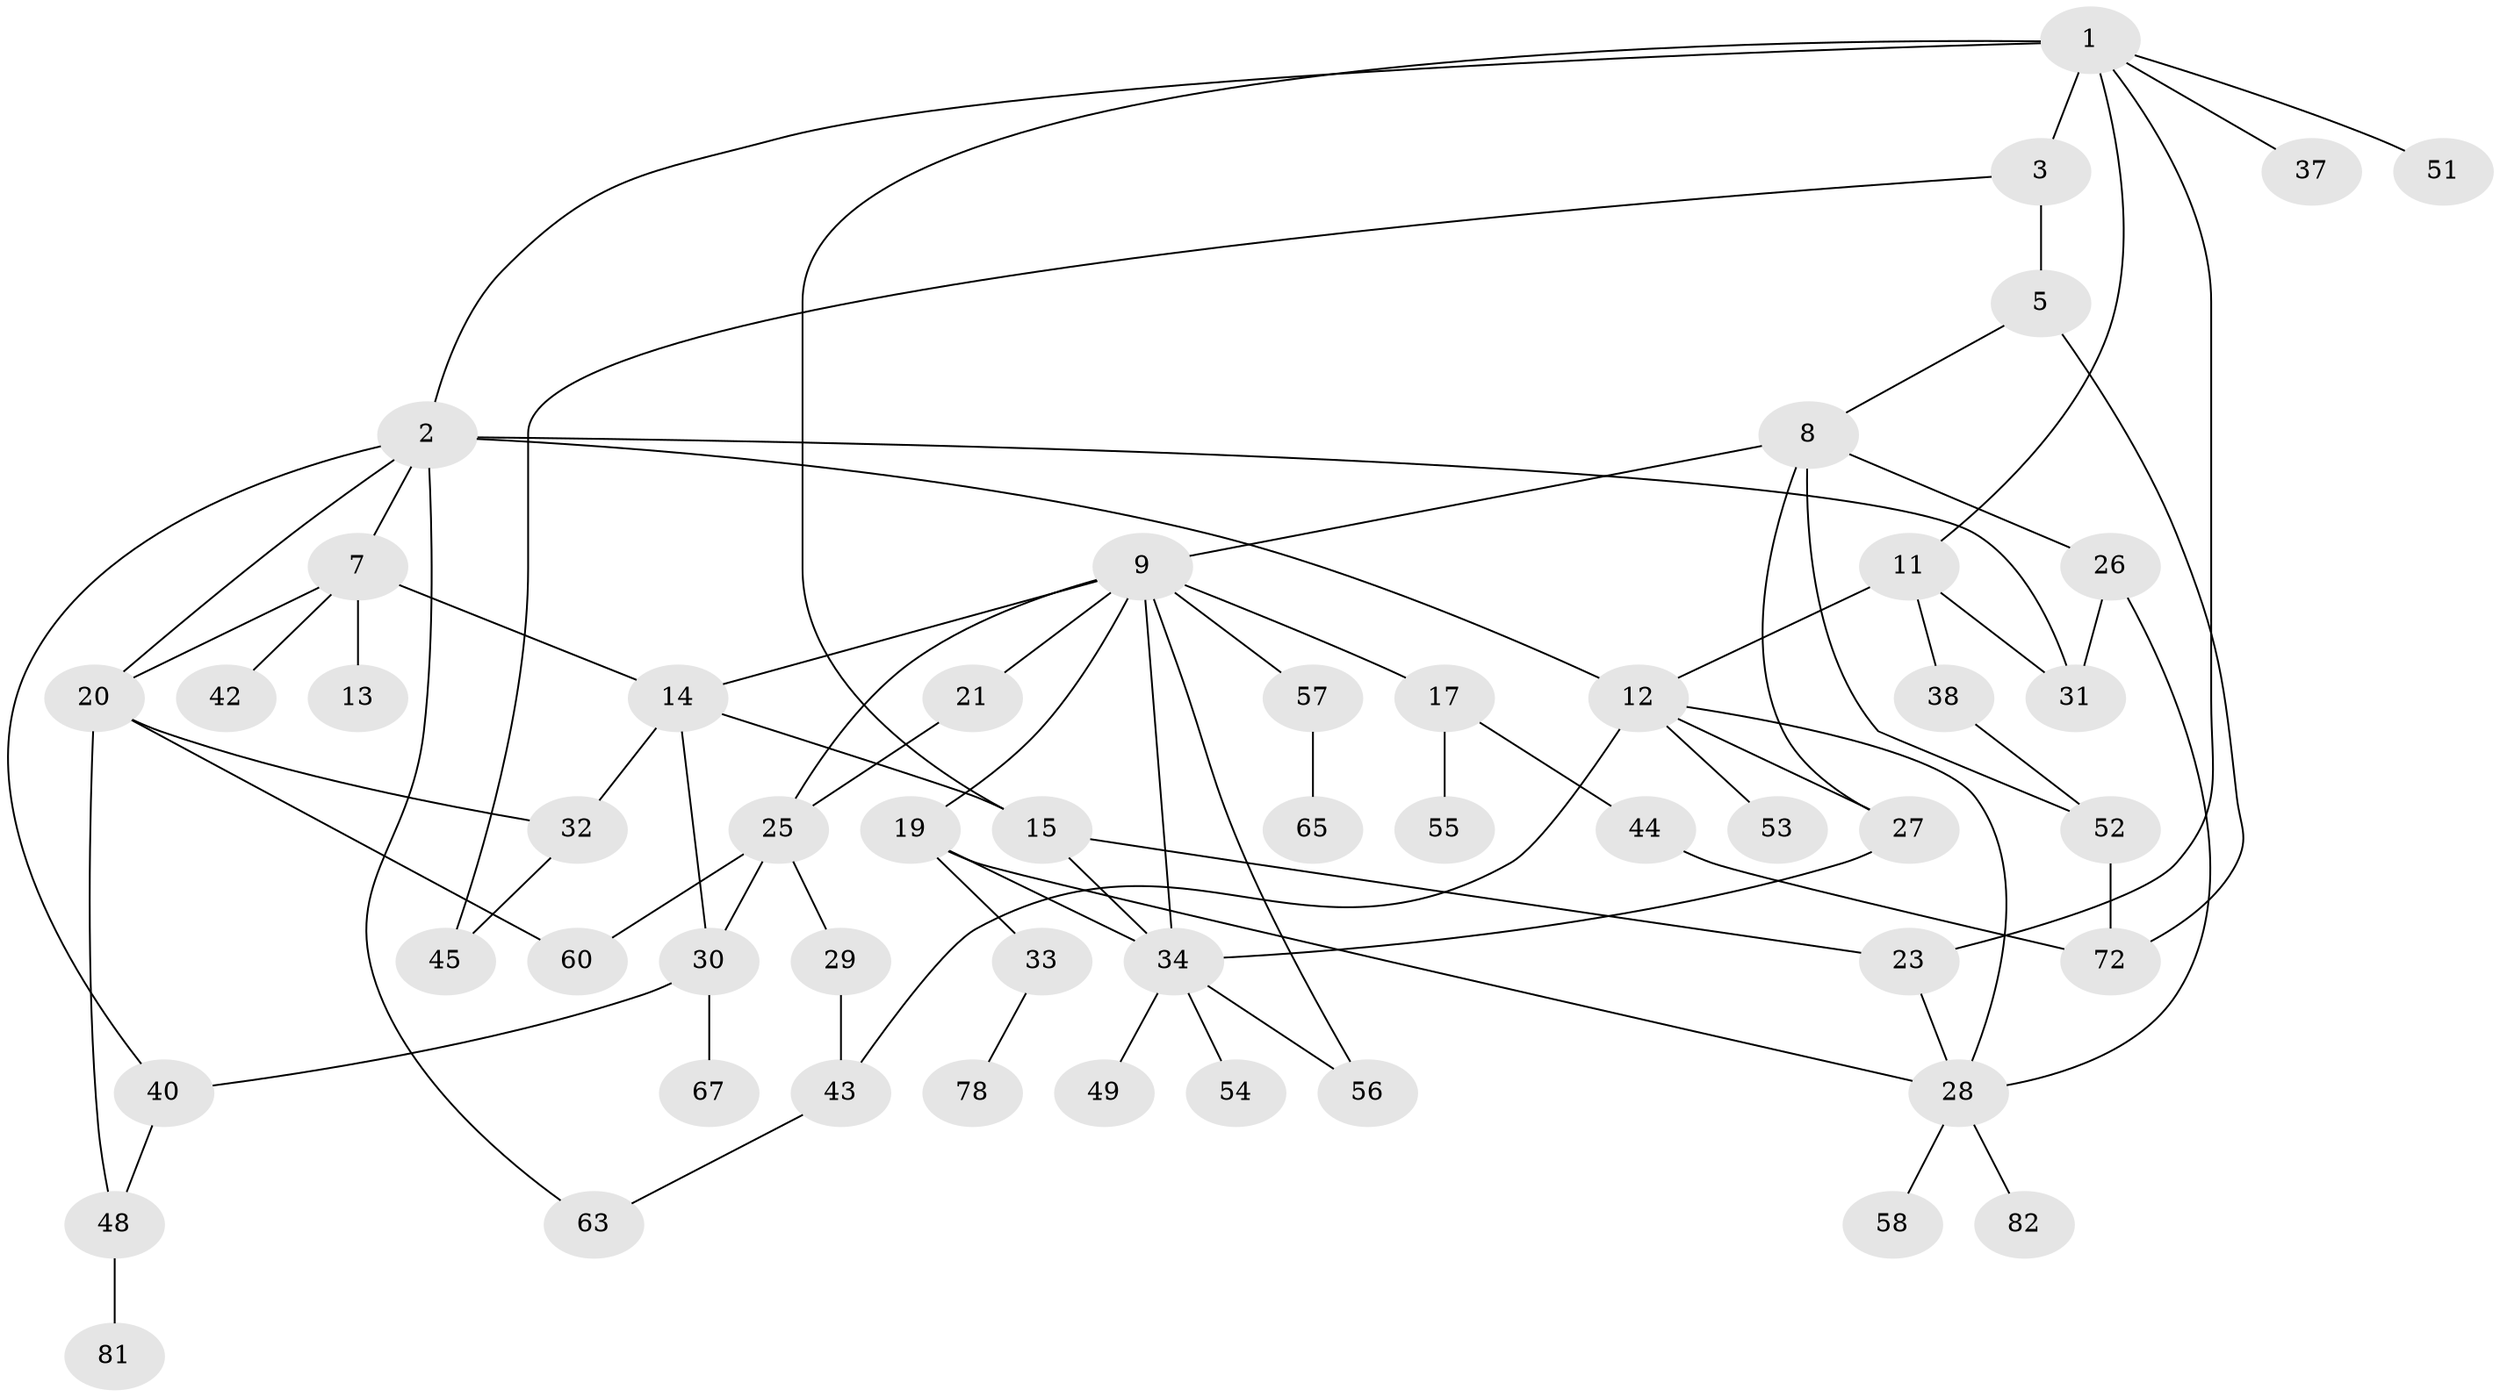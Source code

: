 // original degree distribution, {6: 0.060240963855421686, 7: 0.012048192771084338, 3: 0.27710843373493976, 4: 0.12048192771084337, 5: 0.024096385542168676, 10: 0.012048192771084338, 1: 0.21686746987951808, 2: 0.27710843373493976}
// Generated by graph-tools (version 1.1) at 2025/41/03/06/25 10:41:28]
// undirected, 52 vertices, 78 edges
graph export_dot {
graph [start="1"]
  node [color=gray90,style=filled];
  1 [super="+6"];
  2 [super="+18"];
  3 [super="+4"];
  5 [super="+46"];
  7 [super="+10"];
  8 [super="+77"];
  9 [super="+22"];
  11 [super="+83"];
  12 [super="+68"];
  13;
  14 [super="+70"];
  15 [super="+16"];
  17 [super="+24"];
  19;
  20 [super="+47"];
  21;
  23 [super="+76"];
  25 [super="+50"];
  26;
  27 [super="+62"];
  28 [super="+36"];
  29;
  30;
  31 [super="+35"];
  32;
  33 [super="+39"];
  34 [super="+41"];
  37;
  38 [super="+69"];
  40 [super="+74"];
  42 [super="+71"];
  43 [super="+61"];
  44 [super="+66"];
  45;
  48 [super="+79"];
  49;
  51;
  52 [super="+59"];
  53;
  54;
  55;
  56 [super="+64"];
  57 [super="+73"];
  58;
  60 [super="+75"];
  63;
  65;
  67;
  72 [super="+80"];
  78;
  81;
  82;
  1 -- 2;
  1 -- 3 [weight=2];
  1 -- 37;
  1 -- 15 [weight=2];
  1 -- 23 [weight=2];
  1 -- 51;
  1 -- 11;
  2 -- 7;
  2 -- 63;
  2 -- 20;
  2 -- 40;
  2 -- 31;
  2 -- 12;
  3 -- 5;
  3 -- 45;
  5 -- 8;
  5 -- 72;
  7 -- 14;
  7 -- 20;
  7 -- 42;
  7 -- 13;
  8 -- 9;
  8 -- 26;
  8 -- 27;
  8 -- 52;
  9 -- 17;
  9 -- 19;
  9 -- 21;
  9 -- 25;
  9 -- 57 [weight=2];
  9 -- 56;
  9 -- 34 [weight=2];
  9 -- 14;
  11 -- 12;
  11 -- 38;
  11 -- 31;
  12 -- 28;
  12 -- 43;
  12 -- 53;
  12 -- 27;
  14 -- 30;
  14 -- 15;
  14 -- 32;
  15 -- 34;
  15 -- 23;
  17 -- 44;
  17 -- 55;
  19 -- 33;
  19 -- 34;
  19 -- 28;
  20 -- 32;
  20 -- 60;
  20 -- 48;
  21 -- 25;
  23 -- 28;
  25 -- 29;
  25 -- 30;
  25 -- 60;
  26 -- 31;
  26 -- 28;
  27 -- 34;
  28 -- 82;
  28 -- 58;
  29 -- 43;
  30 -- 40;
  30 -- 67;
  32 -- 45;
  33 -- 78;
  34 -- 49;
  34 -- 54;
  34 -- 56;
  38 -- 52 [weight=2];
  40 -- 48;
  43 -- 63;
  44 -- 72;
  48 -- 81;
  52 -- 72;
  57 -- 65;
}
